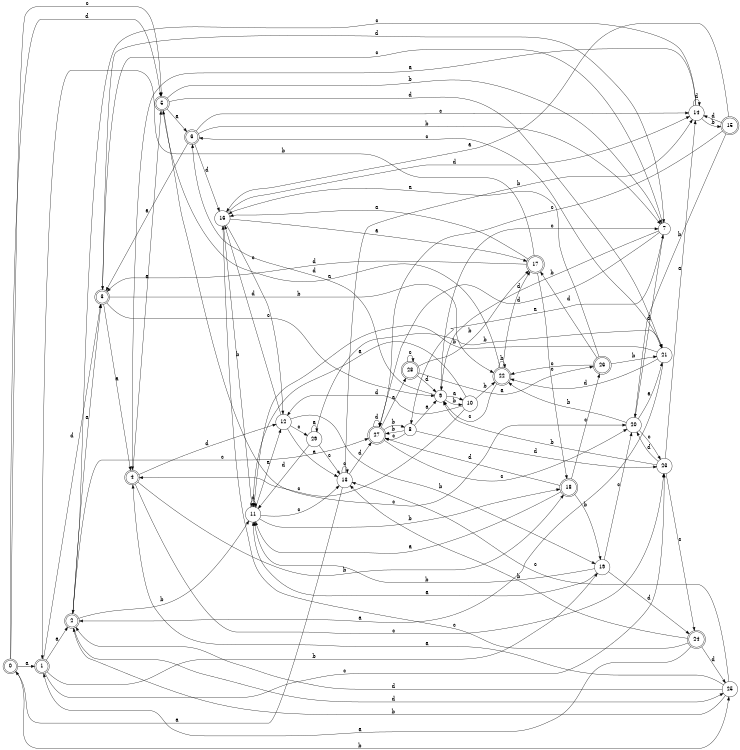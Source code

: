 digraph n24_1 {
__start0 [label="" shape="none"];

rankdir=LR;
size="8,5";

s0 [style="rounded,filled", color="black", fillcolor="white" shape="doublecircle", label="0"];
s1 [style="rounded,filled", color="black", fillcolor="white" shape="doublecircle", label="1"];
s2 [style="rounded,filled", color="black", fillcolor="white" shape="doublecircle", label="2"];
s3 [style="rounded,filled", color="black", fillcolor="white" shape="doublecircle", label="3"];
s4 [style="rounded,filled", color="black", fillcolor="white" shape="doublecircle", label="4"];
s5 [style="rounded,filled", color="black", fillcolor="white" shape="doublecircle", label="5"];
s6 [style="rounded,filled", color="black", fillcolor="white" shape="doublecircle", label="6"];
s7 [style="filled", color="black", fillcolor="white" shape="circle", label="7"];
s8 [style="filled", color="black", fillcolor="white" shape="circle", label="8"];
s9 [style="filled", color="black", fillcolor="white" shape="circle", label="9"];
s10 [style="filled", color="black", fillcolor="white" shape="circle", label="10"];
s11 [style="filled", color="black", fillcolor="white" shape="circle", label="11"];
s12 [style="filled", color="black", fillcolor="white" shape="circle", label="12"];
s13 [style="filled", color="black", fillcolor="white" shape="circle", label="13"];
s14 [style="filled", color="black", fillcolor="white" shape="circle", label="14"];
s15 [style="rounded,filled", color="black", fillcolor="white" shape="doublecircle", label="15"];
s16 [style="filled", color="black", fillcolor="white" shape="circle", label="16"];
s17 [style="rounded,filled", color="black", fillcolor="white" shape="doublecircle", label="17"];
s18 [style="rounded,filled", color="black", fillcolor="white" shape="doublecircle", label="18"];
s19 [style="filled", color="black", fillcolor="white" shape="circle", label="19"];
s20 [style="filled", color="black", fillcolor="white" shape="circle", label="20"];
s21 [style="filled", color="black", fillcolor="white" shape="circle", label="21"];
s22 [style="rounded,filled", color="black", fillcolor="white" shape="doublecircle", label="22"];
s23 [style="filled", color="black", fillcolor="white" shape="circle", label="23"];
s24 [style="rounded,filled", color="black", fillcolor="white" shape="doublecircle", label="24"];
s25 [style="filled", color="black", fillcolor="white" shape="circle", label="25"];
s26 [style="rounded,filled", color="black", fillcolor="white" shape="doublecircle", label="26"];
s27 [style="rounded,filled", color="black", fillcolor="white" shape="doublecircle", label="27"];
s28 [style="rounded,filled", color="black", fillcolor="white" shape="doublecircle", label="28"];
s29 [style="filled", color="black", fillcolor="white" shape="circle", label="29"];
s0 -> s1 [label="a"];
s0 -> s25 [label="b"];
s0 -> s5 [label="c"];
s0 -> s5 [label="d"];
s1 -> s2 [label="a"];
s1 -> s19 [label="b"];
s1 -> s23 [label="c"];
s1 -> s3 [label="d"];
s2 -> s3 [label="a"];
s2 -> s11 [label="b"];
s2 -> s27 [label="c"];
s2 -> s25 [label="d"];
s3 -> s4 [label="a"];
s3 -> s22 [label="b"];
s3 -> s9 [label="c"];
s3 -> s7 [label="d"];
s4 -> s5 [label="a"];
s4 -> s18 [label="b"];
s4 -> s23 [label="c"];
s4 -> s12 [label="d"];
s5 -> s6 [label="a"];
s5 -> s7 [label="b"];
s5 -> s20 [label="c"];
s5 -> s21 [label="d"];
s6 -> s3 [label="a"];
s6 -> s7 [label="b"];
s6 -> s14 [label="c"];
s6 -> s16 [label="d"];
s7 -> s8 [label="a"];
s7 -> s9 [label="b"];
s7 -> s3 [label="c"];
s7 -> s27 [label="d"];
s8 -> s9 [label="a"];
s8 -> s27 [label="b"];
s8 -> s27 [label="c"];
s8 -> s23 [label="d"];
s9 -> s10 [label="a"];
s9 -> s10 [label="b"];
s9 -> s7 [label="c"];
s9 -> s6 [label="d"];
s10 -> s11 [label="a"];
s10 -> s22 [label="b"];
s10 -> s4 [label="c"];
s10 -> s12 [label="d"];
s11 -> s12 [label="a"];
s11 -> s18 [label="b"];
s11 -> s13 [label="c"];
s11 -> s11 [label="d"];
s12 -> s13 [label="a"];
s12 -> s19 [label="b"];
s12 -> s29 [label="c"];
s12 -> s16 [label="d"];
s13 -> s0 [label="a"];
s13 -> s14 [label="b"];
s13 -> s13 [label="c"];
s13 -> s27 [label="d"];
s14 -> s4 [label="a"];
s14 -> s15 [label="b"];
s14 -> s2 [label="c"];
s14 -> s14 [label="d"];
s15 -> s16 [label="a"];
s15 -> s20 [label="b"];
s15 -> s27 [label="c"];
s15 -> s14 [label="d"];
s16 -> s17 [label="a"];
s16 -> s11 [label="b"];
s16 -> s12 [label="c"];
s16 -> s14 [label="d"];
s17 -> s16 [label="a"];
s17 -> s1 [label="b"];
s17 -> s18 [label="c"];
s17 -> s3 [label="d"];
s18 -> s11 [label="a"];
s18 -> s19 [label="b"];
s18 -> s26 [label="c"];
s18 -> s27 [label="d"];
s19 -> s11 [label="a"];
s19 -> s11 [label="b"];
s19 -> s20 [label="c"];
s19 -> s24 [label="d"];
s20 -> s21 [label="a"];
s20 -> s22 [label="b"];
s20 -> s23 [label="c"];
s20 -> s7 [label="d"];
s21 -> s2 [label="a"];
s21 -> s11 [label="b"];
s21 -> s6 [label="c"];
s21 -> s22 [label="d"];
s22 -> s5 [label="a"];
s22 -> s22 [label="b"];
s22 -> s9 [label="c"];
s22 -> s17 [label="d"];
s23 -> s14 [label="a"];
s23 -> s9 [label="b"];
s23 -> s24 [label="c"];
s23 -> s20 [label="d"];
s24 -> s1 [label="a"];
s24 -> s13 [label="b"];
s24 -> s16 [label="c"];
s24 -> s25 [label="d"];
s25 -> s4 [label="a"];
s25 -> s2 [label="b"];
s25 -> s13 [label="c"];
s25 -> s2 [label="d"];
s26 -> s16 [label="a"];
s26 -> s21 [label="b"];
s26 -> s22 [label="c"];
s26 -> s17 [label="d"];
s27 -> s28 [label="a"];
s27 -> s8 [label="b"];
s27 -> s20 [label="c"];
s27 -> s27 [label="d"];
s28 -> s26 [label="a"];
s28 -> s17 [label="b"];
s28 -> s28 [label="c"];
s28 -> s9 [label="d"];
s29 -> s29 [label="a"];
s29 -> s21 [label="b"];
s29 -> s13 [label="c"];
s29 -> s11 [label="d"];

}